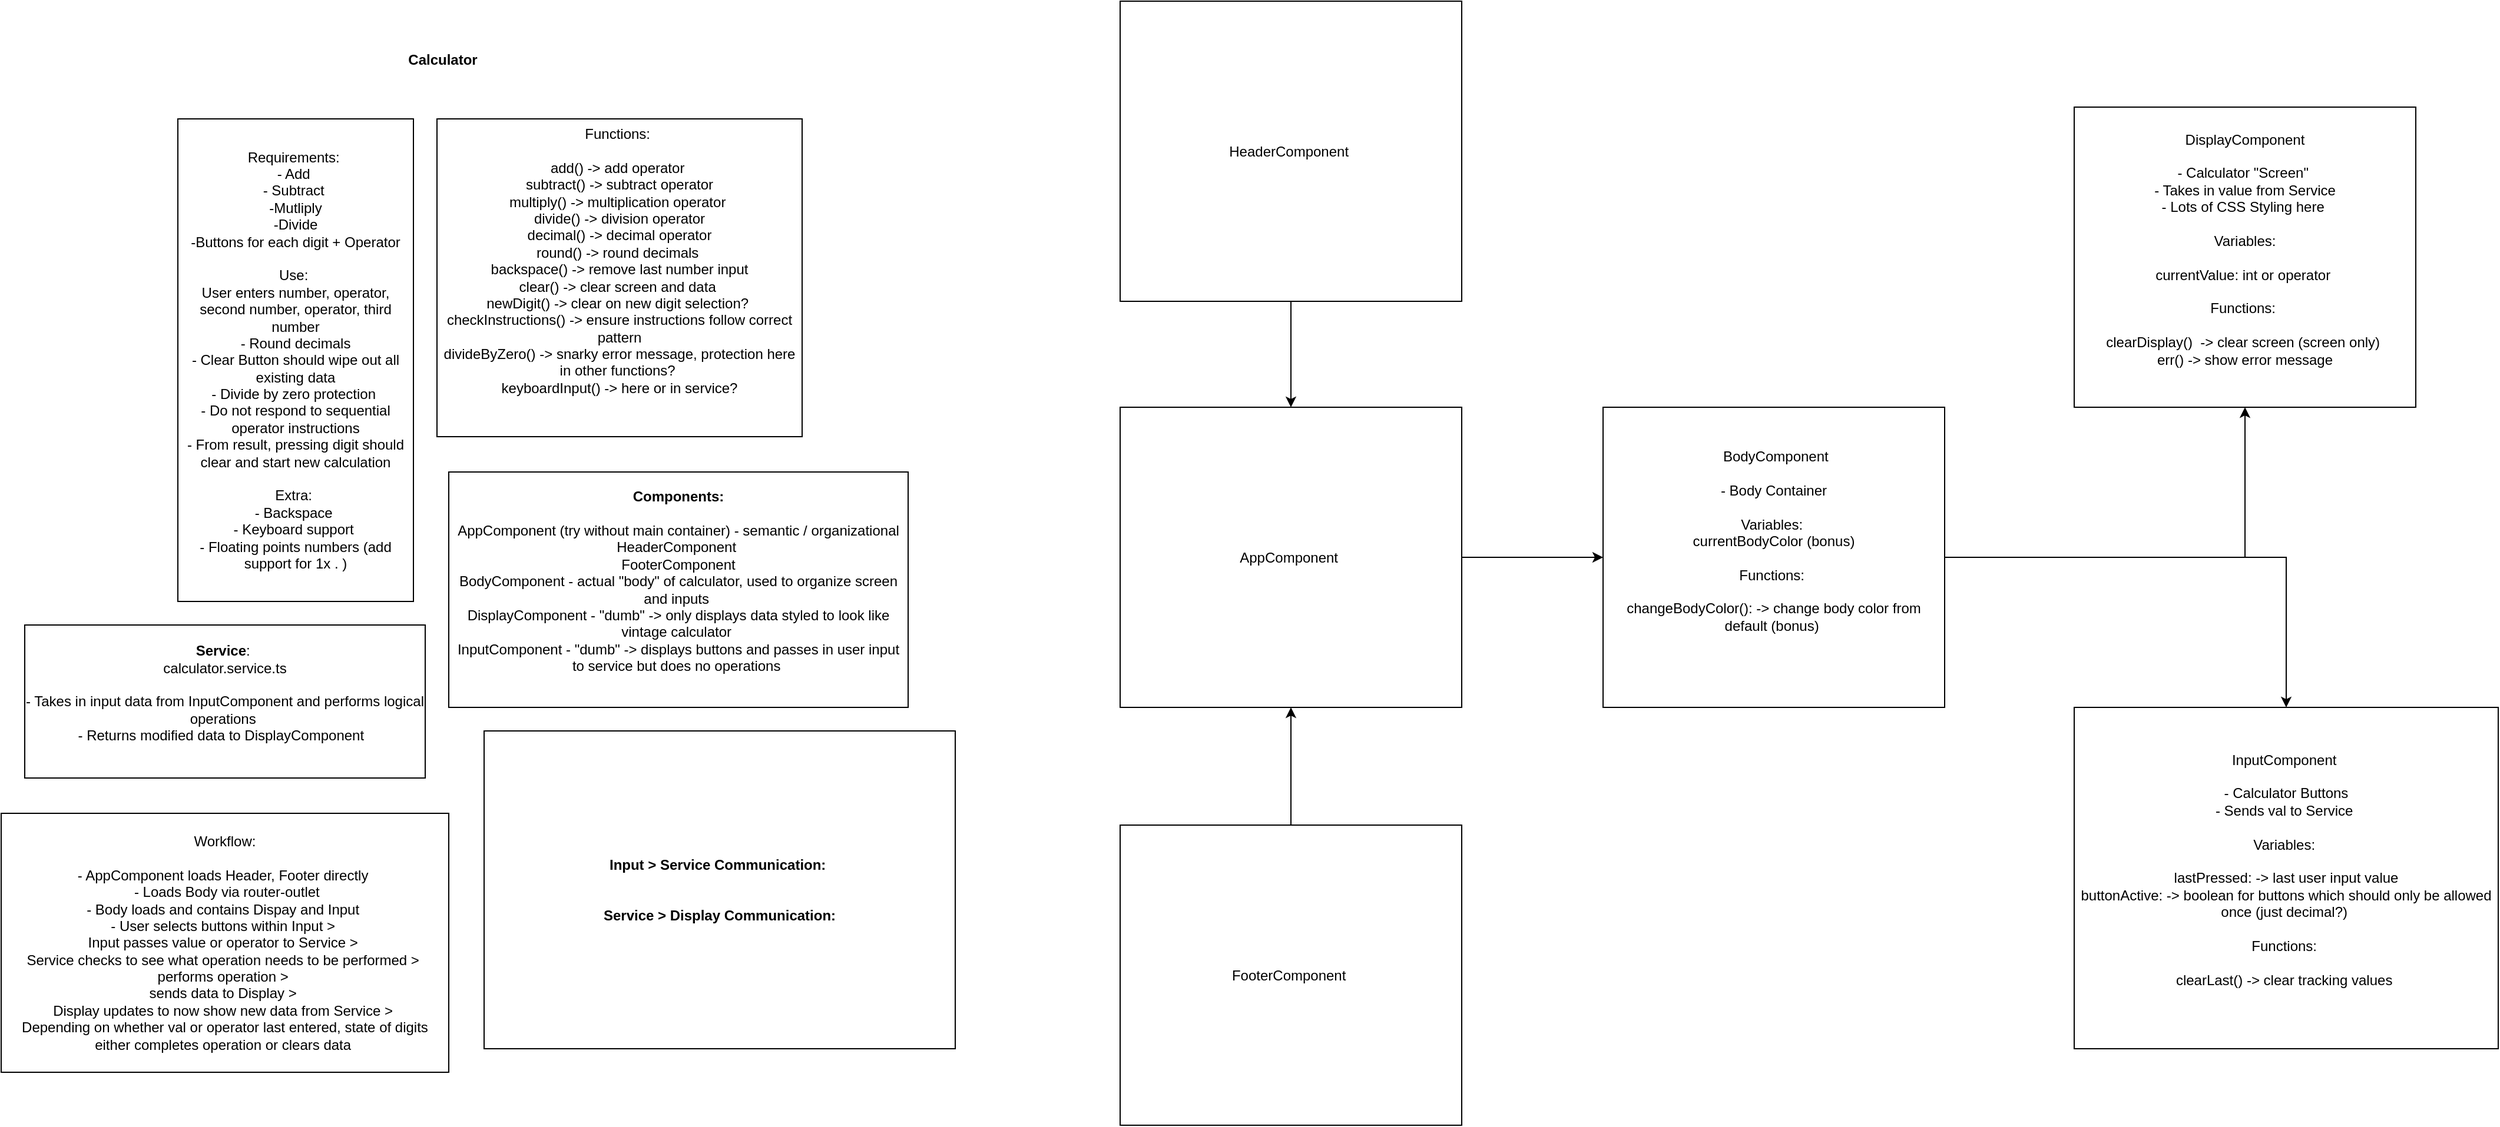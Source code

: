 <mxfile version="28.0.4">
  <diagram name="Page-1" id="vQ2mK0EnT-6js1-fZF_a">
    <mxGraphModel dx="874" dy="773" grid="1" gridSize="10" guides="1" tooltips="1" connect="1" arrows="1" fold="1" page="1" pageScale="1" pageWidth="850" pageHeight="1100" math="0" shadow="0">
      <root>
        <mxCell id="0" />
        <mxCell id="1" parent="0" />
        <mxCell id="VFt6B_3ewhJ_eVhufghd-1" value="Requirements:&amp;nbsp;&lt;div&gt;- Add&amp;nbsp;&lt;/div&gt;&lt;div&gt;- Subtract&amp;nbsp;&lt;/div&gt;&lt;div&gt;-Mutliply&lt;/div&gt;&lt;div&gt;-Divide&lt;/div&gt;&lt;div&gt;-Buttons for each digit + Operator&lt;/div&gt;&lt;div&gt;&lt;br&gt;&lt;/div&gt;&lt;div&gt;Use:&amp;nbsp;&lt;/div&gt;&lt;div&gt;User enters number, operator, second number, operator, third number&lt;/div&gt;&lt;div&gt;- Round decimals&lt;/div&gt;&lt;div&gt;- Clear Button should wipe out all existing data&lt;/div&gt;&lt;div&gt;- Divide by zero protection&amp;nbsp;&lt;/div&gt;&lt;div&gt;- Do not respond to sequential operator instructions&lt;/div&gt;&lt;div&gt;- From result, pressing digit should clear and start new calculation&lt;/div&gt;&lt;div&gt;&lt;br&gt;&lt;/div&gt;&lt;div&gt;Extra:&amp;nbsp;&lt;/div&gt;&lt;div&gt;- Backspace&amp;nbsp;&lt;/div&gt;&lt;div&gt;- Keyboard support&amp;nbsp;&lt;/div&gt;&lt;div&gt;- Floating points numbers (add support for 1x . )&lt;/div&gt;" style="whiteSpace=wrap;html=1;" vertex="1" parent="1">
          <mxGeometry x="80" y="120" width="200" height="410" as="geometry" />
        </mxCell>
        <mxCell id="VFt6B_3ewhJ_eVhufghd-2" value="Calculator" style="text;html=1;align=center;verticalAlign=middle;whiteSpace=wrap;rounded=0;fontStyle=1" vertex="1" parent="1">
          <mxGeometry x="180" y="40" width="250" height="60" as="geometry" />
        </mxCell>
        <mxCell id="VFt6B_3ewhJ_eVhufghd-3" value="Functions:&amp;nbsp;&lt;div&gt;&lt;br&gt;&lt;/div&gt;&lt;div&gt;add() -&amp;gt; add operator&amp;nbsp;&lt;/div&gt;&lt;div&gt;subtract() -&amp;gt; subtract operator&lt;/div&gt;&lt;div&gt;multiply() -&amp;gt; multiplication operator&amp;nbsp;&lt;/div&gt;&lt;div&gt;divide() -&amp;gt; division operator&lt;/div&gt;&lt;div&gt;decimal() -&amp;gt; decimal operator&lt;/div&gt;&lt;div&gt;round() -&amp;gt; round decimals&amp;nbsp;&lt;/div&gt;&lt;div&gt;backspace() -&amp;gt; remove last number input&lt;/div&gt;&lt;div&gt;clear() -&amp;gt; clear screen and data&amp;nbsp;&lt;/div&gt;&lt;div&gt;newDigit() -&amp;gt; clear on new digit selection?&amp;nbsp;&lt;/div&gt;&lt;div&gt;checkInstructions() -&amp;gt; ensure instructions follow correct pattern&lt;/div&gt;&lt;div&gt;divideByZero() -&amp;gt; snarky error message, protection here in other functions?&amp;nbsp;&lt;/div&gt;&lt;div&gt;keyboardInput() -&amp;gt; here or in service?&lt;/div&gt;&lt;div&gt;&lt;br&gt;&lt;/div&gt;&lt;div&gt;&lt;br&gt;&lt;/div&gt;" style="whiteSpace=wrap;html=1;" vertex="1" parent="1">
          <mxGeometry x="300" y="120" width="310" height="270" as="geometry" />
        </mxCell>
        <mxCell id="VFt6B_3ewhJ_eVhufghd-4" value="&lt;b&gt;&lt;br&gt;&lt;br&gt;Components:&lt;/b&gt;&lt;div&gt;&lt;b&gt;&lt;br&gt;&lt;/b&gt;&lt;/div&gt;&lt;div&gt;AppComponent (try without main container) - semantic / organizational&lt;/div&gt;&lt;div&gt;HeaderComponent&amp;nbsp;&lt;/div&gt;&lt;div&gt;FooterComponent&lt;/div&gt;&lt;div&gt;BodyComponent - actual &quot;body&quot; of calculator, used to organize screen and inputs&amp;nbsp;&lt;/div&gt;&lt;div&gt;DisplayComponent - &quot;dumb&quot; -&amp;gt; only displays data styled to look like vintage calculator&amp;nbsp;&lt;/div&gt;&lt;div&gt;InputComponent - &quot;dumb&quot; -&amp;gt; displays buttons and passes in user input to service but does no operations&amp;nbsp;&lt;br&gt;&lt;/div&gt;&lt;div&gt;&lt;br&gt;&lt;/div&gt;&lt;div&gt;&amp;nbsp;&lt;/div&gt;&lt;div&gt;&lt;br&gt;&lt;/div&gt;" style="whiteSpace=wrap;html=1;" vertex="1" parent="1">
          <mxGeometry x="310" y="420" width="390" height="200" as="geometry" />
        </mxCell>
        <mxCell id="VFt6B_3ewhJ_eVhufghd-5" value="&lt;b&gt;Service&lt;/b&gt;:&amp;nbsp;&lt;div&gt;calculator.service.ts&lt;/div&gt;&lt;div&gt;&lt;br&gt;&lt;/div&gt;&lt;div&gt;- Takes in input data from InputComponent and performs logical operations&amp;nbsp;&lt;/div&gt;&lt;div&gt;- Returns modified data to DisplayComponent&amp;nbsp;&amp;nbsp;&lt;/div&gt;&lt;div&gt;&lt;br&gt;&lt;/div&gt;" style="whiteSpace=wrap;html=1;" vertex="1" parent="1">
          <mxGeometry x="-50" y="550" width="340" height="130" as="geometry" />
        </mxCell>
        <mxCell id="VFt6B_3ewhJ_eVhufghd-6" value="Workflow:&lt;div&gt;&lt;br&gt;&lt;/div&gt;&lt;div&gt;- AppComponent loads Header, Footer directly&amp;nbsp;&lt;/div&gt;&lt;div&gt;&amp;nbsp;- Loads Body via router-outlet&lt;/div&gt;&lt;div&gt;- Body loads and contains Dispay and Input&amp;nbsp;&lt;/div&gt;&lt;div&gt;- User selects buttons within Input &amp;gt;&amp;nbsp;&lt;/div&gt;&lt;div&gt;Input passes value or operator to Service &amp;gt;&amp;nbsp;&lt;/div&gt;&lt;div&gt;Service checks to see what operation needs to be performed &amp;gt;&amp;nbsp;&lt;/div&gt;&lt;div&gt;performs operation &amp;gt;&amp;nbsp;&lt;/div&gt;&lt;div&gt;sends data to Display &amp;gt;&amp;nbsp;&lt;/div&gt;&lt;div&gt;Display updates to now show new data from Service &amp;gt;&amp;nbsp;&lt;/div&gt;&lt;div&gt;Depending on whether val or operator last entered, state of digits either completes operation or clears data&amp;nbsp;&lt;/div&gt;" style="rounded=0;whiteSpace=wrap;html=1;" vertex="1" parent="1">
          <mxGeometry x="-70" y="710" width="380" height="220" as="geometry" />
        </mxCell>
        <mxCell id="VFt6B_3ewhJ_eVhufghd-13" style="edgeStyle=orthogonalEdgeStyle;rounded=0;orthogonalLoop=1;jettySize=auto;html=1;entryX=0;entryY=0.5;entryDx=0;entryDy=0;" edge="1" parent="1" source="VFt6B_3ewhJ_eVhufghd-7" target="VFt6B_3ewhJ_eVhufghd-10">
          <mxGeometry relative="1" as="geometry" />
        </mxCell>
        <mxCell id="VFt6B_3ewhJ_eVhufghd-7" value="AppComponent&amp;nbsp;" style="whiteSpace=wrap;html=1;" vertex="1" parent="1">
          <mxGeometry x="880" y="365" width="290" height="255" as="geometry" />
        </mxCell>
        <mxCell id="VFt6B_3ewhJ_eVhufghd-15" style="edgeStyle=orthogonalEdgeStyle;rounded=0;orthogonalLoop=1;jettySize=auto;html=1;entryX=0.5;entryY=1;entryDx=0;entryDy=0;" edge="1" parent="1" source="VFt6B_3ewhJ_eVhufghd-8" target="VFt6B_3ewhJ_eVhufghd-7">
          <mxGeometry relative="1" as="geometry" />
        </mxCell>
        <mxCell id="VFt6B_3ewhJ_eVhufghd-8" value="FooterComponent&amp;nbsp;" style="whiteSpace=wrap;html=1;" vertex="1" parent="1">
          <mxGeometry x="880" y="720" width="290" height="255" as="geometry" />
        </mxCell>
        <mxCell id="VFt6B_3ewhJ_eVhufghd-14" style="edgeStyle=orthogonalEdgeStyle;rounded=0;orthogonalLoop=1;jettySize=auto;html=1;entryX=0.5;entryY=0;entryDx=0;entryDy=0;" edge="1" parent="1" source="VFt6B_3ewhJ_eVhufghd-9" target="VFt6B_3ewhJ_eVhufghd-7">
          <mxGeometry relative="1" as="geometry" />
        </mxCell>
        <mxCell id="VFt6B_3ewhJ_eVhufghd-9" value="HeaderComponent&amp;nbsp;" style="whiteSpace=wrap;html=1;" vertex="1" parent="1">
          <mxGeometry x="880" y="20" width="290" height="255" as="geometry" />
        </mxCell>
        <mxCell id="VFt6B_3ewhJ_eVhufghd-16" style="edgeStyle=orthogonalEdgeStyle;rounded=0;orthogonalLoop=1;jettySize=auto;html=1;entryX=0.5;entryY=1;entryDx=0;entryDy=0;" edge="1" parent="1" source="VFt6B_3ewhJ_eVhufghd-10" target="VFt6B_3ewhJ_eVhufghd-11">
          <mxGeometry relative="1" as="geometry" />
        </mxCell>
        <mxCell id="VFt6B_3ewhJ_eVhufghd-17" style="edgeStyle=orthogonalEdgeStyle;rounded=0;orthogonalLoop=1;jettySize=auto;html=1;entryX=0.5;entryY=0;entryDx=0;entryDy=0;" edge="1" parent="1" source="VFt6B_3ewhJ_eVhufghd-10" target="VFt6B_3ewhJ_eVhufghd-12">
          <mxGeometry relative="1" as="geometry" />
        </mxCell>
        <mxCell id="VFt6B_3ewhJ_eVhufghd-10" value="&amp;nbsp;BodyComponent&lt;div&gt;&lt;br&gt;&lt;/div&gt;&lt;div&gt;- Body Container&lt;/div&gt;&lt;div&gt;&lt;br&gt;&lt;/div&gt;&lt;div&gt;Variables:&amp;nbsp;&lt;/div&gt;&lt;div&gt;currentBodyColor (bonus)&lt;/div&gt;&lt;div&gt;&lt;br&gt;&lt;/div&gt;&lt;div&gt;Functions:&amp;nbsp;&lt;/div&gt;&lt;div&gt;&lt;br&gt;&lt;/div&gt;&lt;div&gt;changeBodyColor(): -&amp;gt; change body color from default (bonus)&amp;nbsp;&lt;/div&gt;&lt;div&gt;&lt;br&gt;&lt;/div&gt;&lt;div&gt;&lt;br&gt;&lt;/div&gt;" style="whiteSpace=wrap;html=1;" vertex="1" parent="1">
          <mxGeometry x="1290" y="365" width="290" height="255" as="geometry" />
        </mxCell>
        <mxCell id="VFt6B_3ewhJ_eVhufghd-11" value="DisplayComponent&lt;div&gt;&lt;br&gt;&lt;/div&gt;&lt;div&gt;- Calculator &quot;Screen&quot;&amp;nbsp;&lt;/div&gt;&lt;div&gt;- Takes in value from Service&lt;/div&gt;&lt;div&gt;- Lots of CSS Styling here&amp;nbsp;&lt;/div&gt;&lt;div&gt;&lt;br&gt;&lt;/div&gt;&lt;div&gt;Variables:&lt;/div&gt;&lt;div&gt;&lt;br&gt;&lt;/div&gt;&lt;div&gt;currentValue: int or operator&amp;nbsp;&lt;/div&gt;&lt;div&gt;&amp;nbsp;&lt;/div&gt;&lt;div&gt;Functions:&amp;nbsp;&lt;/div&gt;&lt;div&gt;&lt;br&gt;&lt;/div&gt;&lt;div&gt;clearDisplay()&amp;nbsp; -&amp;gt; clear screen (screen only)&amp;nbsp;&lt;/div&gt;&lt;div&gt;err() -&amp;gt; show error message&lt;/div&gt;&lt;div&gt;&lt;br&gt;&lt;/div&gt;" style="whiteSpace=wrap;html=1;" vertex="1" parent="1">
          <mxGeometry x="1690" y="110" width="290" height="255" as="geometry" />
        </mxCell>
        <mxCell id="VFt6B_3ewhJ_eVhufghd-12" value="InputComponent&amp;nbsp;&lt;div&gt;&lt;br&gt;&lt;/div&gt;&lt;div&gt;- Calculator Buttons&lt;/div&gt;&lt;div&gt;- Sends val to Service&amp;nbsp;&lt;/div&gt;&lt;div&gt;&lt;br&gt;&lt;/div&gt;&lt;div&gt;Variables:&amp;nbsp;&lt;/div&gt;&lt;div&gt;&lt;br&gt;&lt;/div&gt;&lt;div&gt;lastPressed: -&amp;gt; last user input value&lt;/div&gt;&lt;div&gt;buttonActive: -&amp;gt; boolean for buttons which should only be allowed once (just decimal?)&amp;nbsp;&lt;/div&gt;&lt;div&gt;&lt;br&gt;&lt;/div&gt;&lt;div&gt;Functions:&amp;nbsp;&lt;/div&gt;&lt;div&gt;&lt;br&gt;&lt;/div&gt;&lt;div&gt;clearLast() -&amp;gt; clear tracking values&amp;nbsp;&lt;/div&gt;&lt;div&gt;&lt;br&gt;&lt;/div&gt;" style="whiteSpace=wrap;html=1;" vertex="1" parent="1">
          <mxGeometry x="1690" y="620" width="360" height="290" as="geometry" />
        </mxCell>
        <mxCell id="VFt6B_3ewhJ_eVhufghd-18" value="&lt;b&gt;Input &amp;gt; Service Communication:&amp;nbsp;&lt;/b&gt;&lt;div&gt;&lt;b&gt;&lt;br&gt;&lt;/b&gt;&lt;/div&gt;&lt;div&gt;&lt;b&gt;&lt;br&gt;&lt;/b&gt;&lt;/div&gt;&lt;div&gt;&lt;b&gt;Service &amp;gt; Display Communication:&lt;/b&gt;&lt;/div&gt;" style="whiteSpace=wrap;html=1;" vertex="1" parent="1">
          <mxGeometry x="340" y="640" width="400" height="270" as="geometry" />
        </mxCell>
      </root>
    </mxGraphModel>
  </diagram>
</mxfile>
